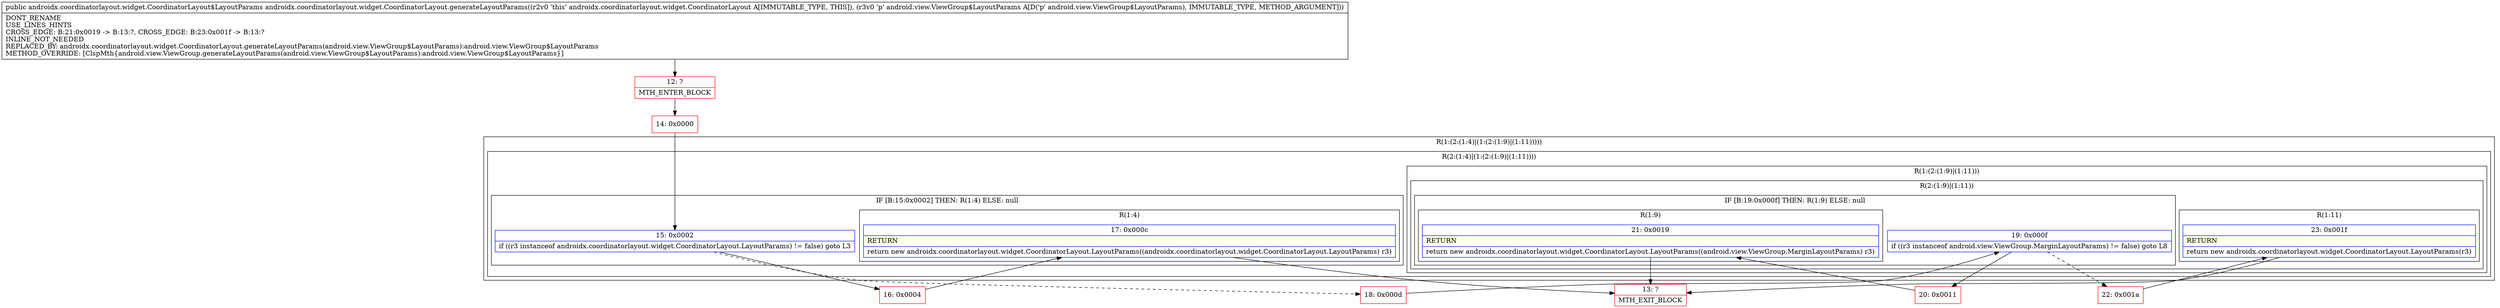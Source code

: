 digraph "CFG forandroidx.coordinatorlayout.widget.CoordinatorLayout.generateLayoutParams(Landroid\/view\/ViewGroup$LayoutParams;)Landroidx\/coordinatorlayout\/widget\/CoordinatorLayout$LayoutParams;" {
subgraph cluster_Region_1402821099 {
label = "R(1:(2:(1:4)|(1:(2:(1:9)|(1:11)))))";
node [shape=record,color=blue];
subgraph cluster_Region_415536560 {
label = "R(2:(1:4)|(1:(2:(1:9)|(1:11))))";
node [shape=record,color=blue];
subgraph cluster_IfRegion_561148633 {
label = "IF [B:15:0x0002] THEN: R(1:4) ELSE: null";
node [shape=record,color=blue];
Node_15 [shape=record,label="{15\:\ 0x0002|if ((r3 instanceof androidx.coordinatorlayout.widget.CoordinatorLayout.LayoutParams) != false) goto L3\l}"];
subgraph cluster_Region_1629463417 {
label = "R(1:4)";
node [shape=record,color=blue];
Node_17 [shape=record,label="{17\:\ 0x000c|RETURN\l|return new androidx.coordinatorlayout.widget.CoordinatorLayout.LayoutParams((androidx.coordinatorlayout.widget.CoordinatorLayout.LayoutParams) r3)\l}"];
}
}
subgraph cluster_Region_1492450480 {
label = "R(1:(2:(1:9)|(1:11)))";
node [shape=record,color=blue];
subgraph cluster_Region_1679923979 {
label = "R(2:(1:9)|(1:11))";
node [shape=record,color=blue];
subgraph cluster_IfRegion_1459079660 {
label = "IF [B:19:0x000f] THEN: R(1:9) ELSE: null";
node [shape=record,color=blue];
Node_19 [shape=record,label="{19\:\ 0x000f|if ((r3 instanceof android.view.ViewGroup.MarginLayoutParams) != false) goto L8\l}"];
subgraph cluster_Region_1248832544 {
label = "R(1:9)";
node [shape=record,color=blue];
Node_21 [shape=record,label="{21\:\ 0x0019|RETURN\l|return new androidx.coordinatorlayout.widget.CoordinatorLayout.LayoutParams((android.view.ViewGroup.MarginLayoutParams) r3)\l}"];
}
}
subgraph cluster_Region_889313441 {
label = "R(1:11)";
node [shape=record,color=blue];
Node_23 [shape=record,label="{23\:\ 0x001f|RETURN\l|return new androidx.coordinatorlayout.widget.CoordinatorLayout.LayoutParams(r3)\l}"];
}
}
}
}
}
Node_12 [shape=record,color=red,label="{12\:\ ?|MTH_ENTER_BLOCK\l}"];
Node_14 [shape=record,color=red,label="{14\:\ 0x0000}"];
Node_16 [shape=record,color=red,label="{16\:\ 0x0004}"];
Node_13 [shape=record,color=red,label="{13\:\ ?|MTH_EXIT_BLOCK\l}"];
Node_18 [shape=record,color=red,label="{18\:\ 0x000d}"];
Node_20 [shape=record,color=red,label="{20\:\ 0x0011}"];
Node_22 [shape=record,color=red,label="{22\:\ 0x001a}"];
MethodNode[shape=record,label="{public androidx.coordinatorlayout.widget.CoordinatorLayout$LayoutParams androidx.coordinatorlayout.widget.CoordinatorLayout.generateLayoutParams((r2v0 'this' androidx.coordinatorlayout.widget.CoordinatorLayout A[IMMUTABLE_TYPE, THIS]), (r3v0 'p' android.view.ViewGroup$LayoutParams A[D('p' android.view.ViewGroup$LayoutParams), IMMUTABLE_TYPE, METHOD_ARGUMENT]))  | DONT_RENAME\lUSE_LINES_HINTS\lCROSS_EDGE: B:21:0x0019 \-\> B:13:?, CROSS_EDGE: B:23:0x001f \-\> B:13:?\lINLINE_NOT_NEEDED\lREPLACED_BY: androidx.coordinatorlayout.widget.CoordinatorLayout.generateLayoutParams(android.view.ViewGroup$LayoutParams):android.view.ViewGroup$LayoutParams\lMETHOD_OVERRIDE: [ClspMth\{android.view.ViewGroup.generateLayoutParams(android.view.ViewGroup$LayoutParams):android.view.ViewGroup$LayoutParams\}]\l}"];
MethodNode -> Node_12;Node_15 -> Node_16;
Node_15 -> Node_18[style=dashed];
Node_17 -> Node_13;
Node_19 -> Node_20;
Node_19 -> Node_22[style=dashed];
Node_21 -> Node_13;
Node_23 -> Node_13;
Node_12 -> Node_14;
Node_14 -> Node_15;
Node_16 -> Node_17;
Node_18 -> Node_19;
Node_20 -> Node_21;
Node_22 -> Node_23;
}

